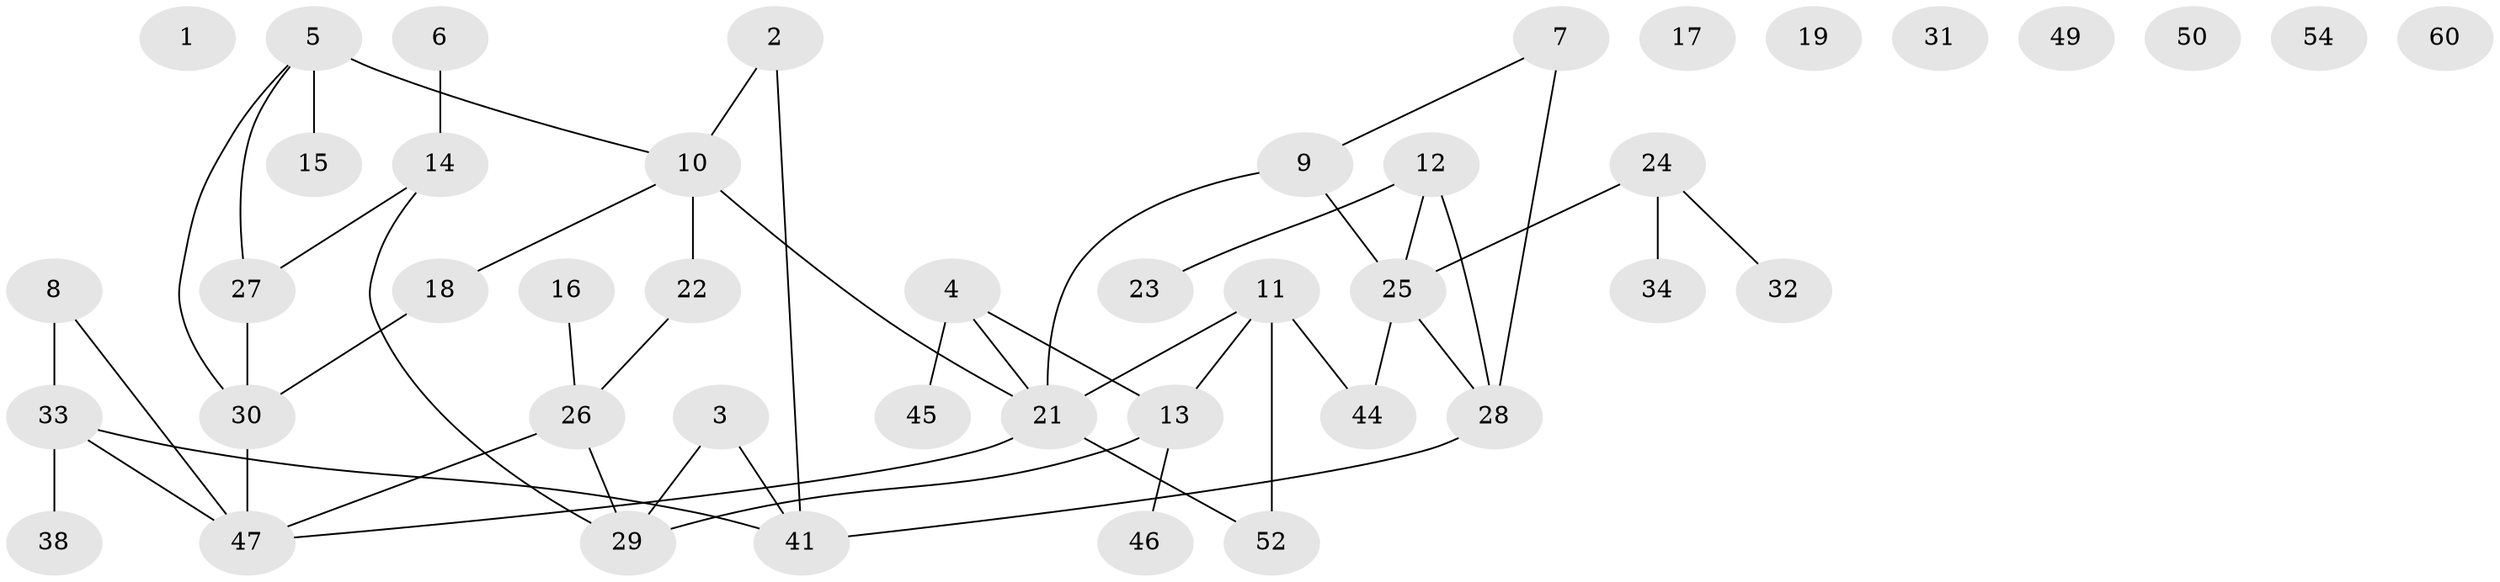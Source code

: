 // Generated by graph-tools (version 1.1) at 2025/23/03/03/25 07:23:29]
// undirected, 44 vertices, 50 edges
graph export_dot {
graph [start="1"]
  node [color=gray90,style=filled];
  1;
  2;
  3;
  4 [super="+59"];
  5 [super="+20"];
  6 [super="+62"];
  7 [super="+63"];
  8;
  9 [super="+40"];
  10 [super="+61"];
  11 [super="+35"];
  12;
  13 [super="+56"];
  14 [super="+39"];
  15 [super="+57"];
  16 [super="+53"];
  17;
  18;
  19;
  21 [super="+43"];
  22;
  23;
  24 [super="+37"];
  25 [super="+36"];
  26 [super="+42"];
  27 [super="+51"];
  28 [super="+48"];
  29 [super="+58"];
  30;
  31;
  32;
  33 [super="+55"];
  34;
  38;
  41;
  44;
  45;
  46;
  47;
  49;
  50;
  52;
  54;
  60;
  2 -- 10;
  2 -- 41;
  3 -- 29;
  3 -- 41;
  4 -- 21;
  4 -- 13;
  4 -- 45;
  5 -- 15 [weight=2];
  5 -- 27;
  5 -- 30;
  5 -- 10;
  6 -- 14;
  7 -- 28 [weight=2];
  7 -- 9;
  8 -- 47;
  8 -- 33;
  9 -- 21;
  9 -- 25;
  10 -- 18;
  10 -- 22;
  10 -- 21;
  11 -- 13;
  11 -- 44;
  11 -- 52;
  11 -- 21;
  12 -- 23;
  12 -- 25;
  12 -- 28;
  13 -- 46;
  13 -- 29;
  14 -- 27;
  14 -- 29;
  16 -- 26;
  18 -- 30;
  21 -- 47;
  21 -- 52;
  22 -- 26;
  24 -- 34;
  24 -- 25;
  24 -- 32;
  25 -- 44;
  25 -- 28;
  26 -- 29;
  26 -- 47;
  27 -- 30;
  28 -- 41;
  30 -- 47;
  33 -- 38;
  33 -- 41;
  33 -- 47;
}
